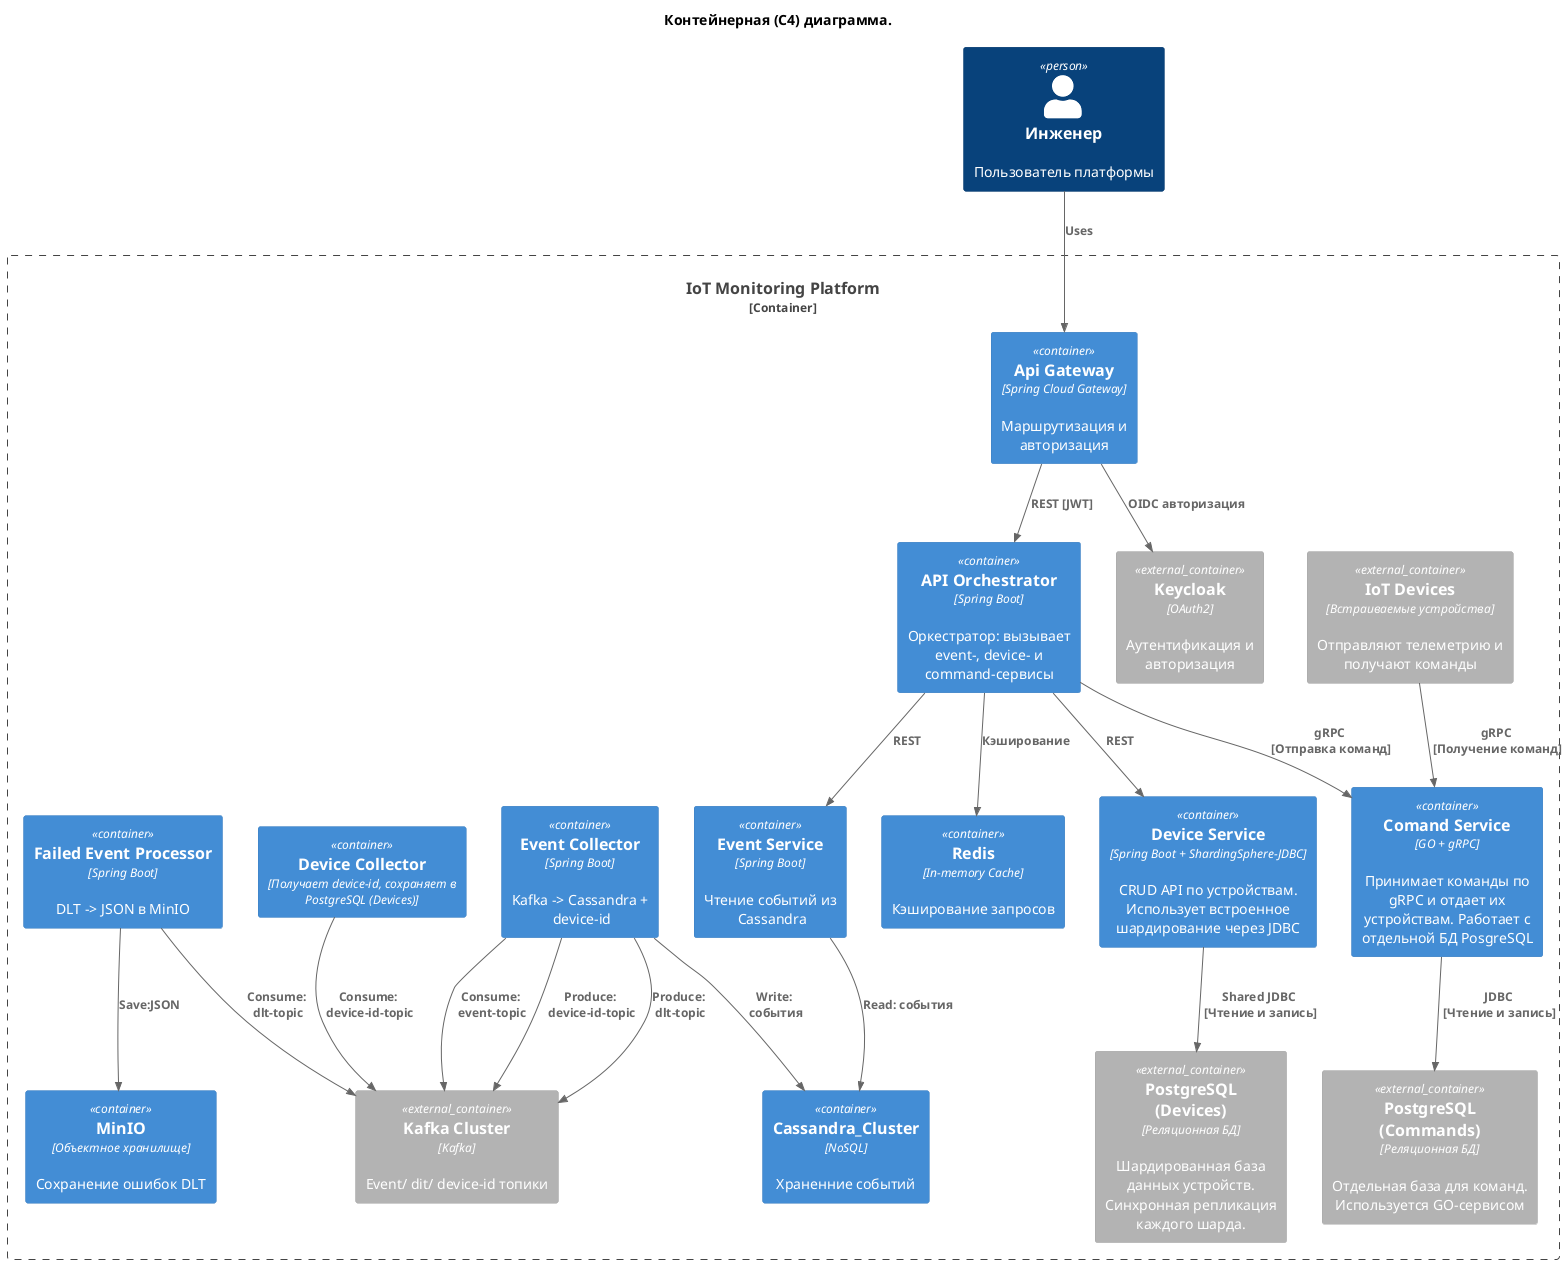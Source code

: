 @startuml

!include <c4/C4_Container.puml>
!include <office/Users/user.puml>

'LAYOUT_WITH_LEGEND

title Контейнерная (С4) диаграмма.

Person(Person, "Инженер", "Пользователь платформы")

Container_Boundary(Remote, "IoT Monitoring Platform") {

    Container(Api_Gateway, Api Gateway, "Spring Cloud Gateway", "Маршрутизация и авторизация")
    
    Container_Ext(IoT_Devices, IoT Devices, "Встраиваемые устройства", "Отправляют телеметрию и получают команды")
    Container_Ext(Keycloak , Keycloak, "OAuth2", "Аутентификация и авторизация")
    Container(API_Orchestrator , API Orchestrator, "Spring Boot", "Оркестратор: вызывает event-, device- и command-сервисы")
    
    Container(Comand_Service, Comand Service, "GO + gRPC", "Принимает команды по gRPC и отдает их устройствам. Работает с отдельной БД PosgreSQL")
    Container(Device_Service, Device Service, "Spring Boot + ShardingSphere-JDBC", "CRUD API по устройствам. Использует встроенное шардирование через JDBC")
    Container(Event_Service, Event Service, "Spring Boot", "Чтение событий из \n Cassandra")
    Container(Redis, Redis, "In-memory Cache" , "Кэширование запросов")
    Container(Event_Collector, Event Collector , "Spring Boot",  "Kafka -> Cassandra + \n device-id")
    Container(Device_Collector, Device Collector, "Получает device-id, сохраняет в PostgreSQL (Devices)")
    Container(Failed_Event_Processor, Failed Event Processor, "Spring Boot", "DLT -> JSON в MinIO")
    
    Container_Ext(PostgreSQL_Commands, PostgreSQL\n(Commands), "Реляционная БД", "Отдельная база для команд. Используется GO-сервисом")
    Container_Ext(PostgreSQL_Devices, PostgreSQL\n(Devices), "Реляционная БД", "Шардированная база данных устройств. Синхронная репликация каждого шарда.")
    Container(Cassandra_Cluster, Cassandra_Cluster,"NoSQL", "Храненние событий")
    Container_Ext(Kafka_Cluster, Kafka Cluster, "Kafka", "Event/ dit/ device-id топики")
    Container(MinIO, MinIO, "Объектное хранилище", "Сохранение ошибок DLT")

}

Rel(Person, Api_Gateway, "Uses")
Rel(Api_Gateway, Keycloak, "OIDC авторизация")
Rel(Api_Gateway, API_Orchestrator, "REST [JWT]")

Rel(IoT_Devices , Comand_Service, "gRPC \n [Получение команд]")
Rel(Comand_Service , PostgreSQL_Commands, "JDBC \n [Чтение и запись]")

Rel(API_Orchestrator, Comand_Service, "gRPC \n [Отправка команд]")
Rel(API_Orchestrator, Device_Service , "REST")
Rel(API_Orchestrator, Event_Service, "REST")
Rel(API_Orchestrator, Redis, "Кэширование")

Rel(Device_Service, PostgreSQL_Devices, "Shared JDBC\n [Чтение и запись]")
Rel(Event_Service, Cassandra_Cluster, "Read: события")

Rel(Event_Collector, Cassandra_Cluster, "Write: \n события")
Rel(Event_Collector, Kafka_Cluster, "Consume: \n event-topic")
Rel(Event_Collector, Kafka_Cluster, "Produce: \n device-id-topic")
Rel(Event_Collector, Kafka_Cluster, "Produce: \n dlt-topic")

Rel(Device_Collector, Kafka_Cluster, "Consume: \n device-id-topic")
Rel(Failed_Event_Processor, Kafka_Cluster, "Consume: \n dlt-topic")

Rel(Failed_Event_Processor, MinIO, "Save:JSON")

@enduml